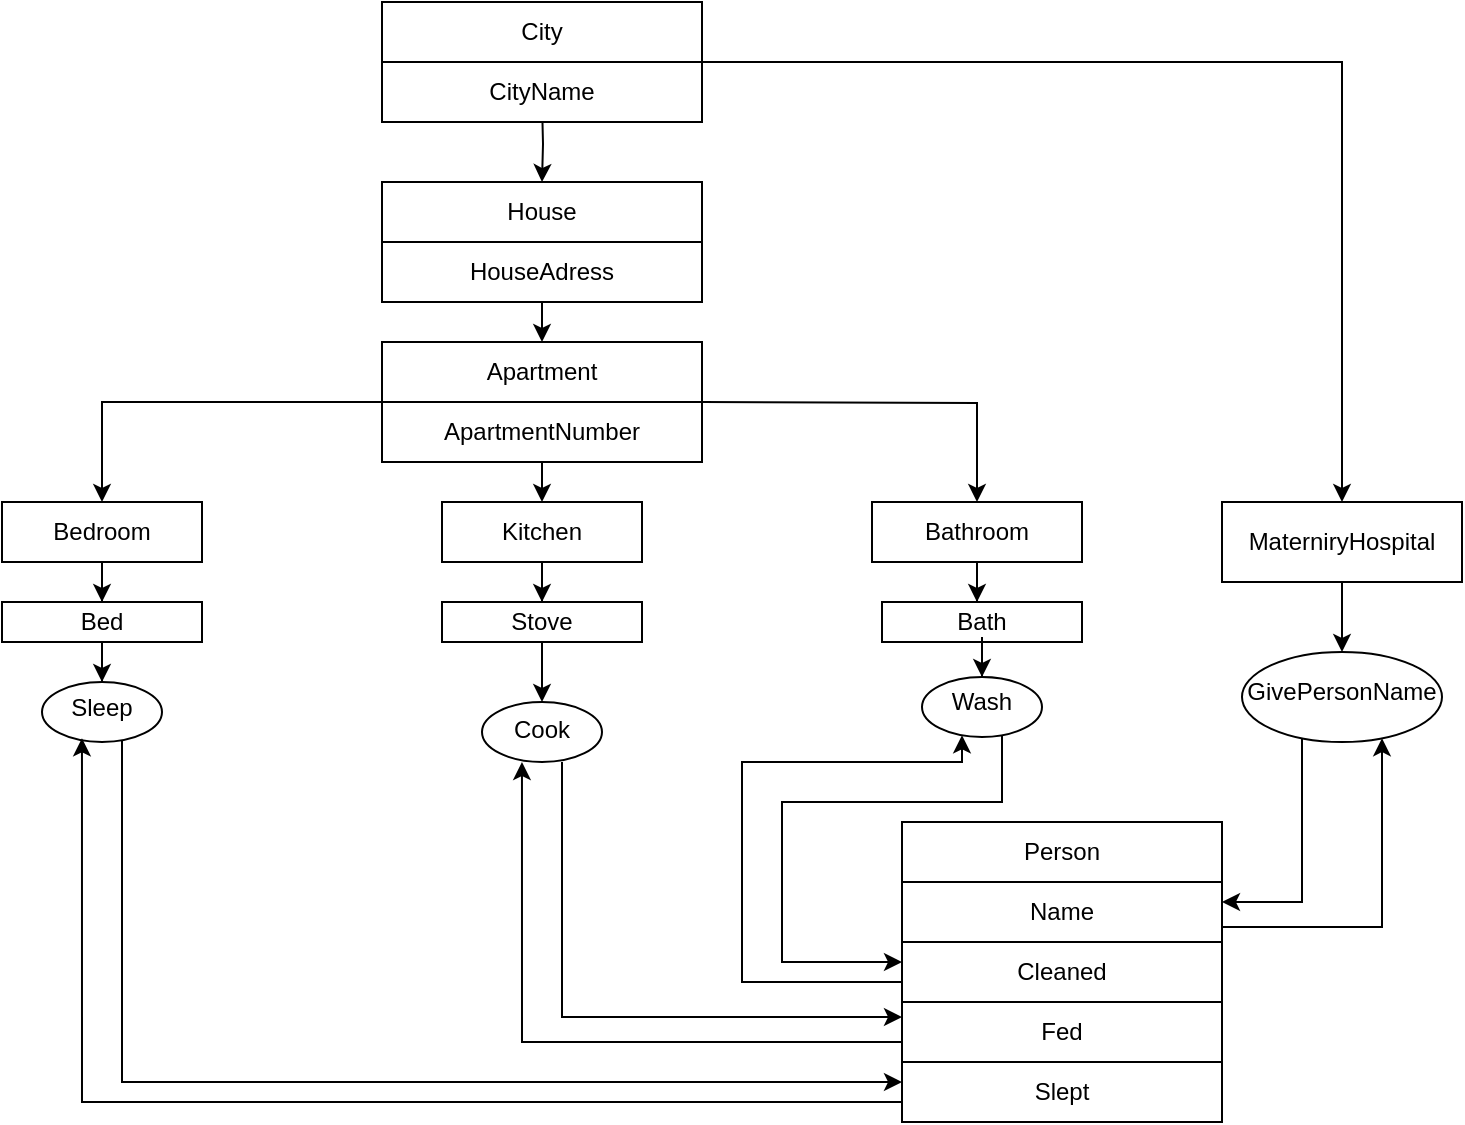 <mxfile version="16.6.5" type="github">
  <diagram id="C5RBs43oDa-KdzZeNtuy" name="Page-1">
    <mxGraphModel dx="1038" dy="547" grid="1" gridSize="10" guides="1" tooltips="1" connect="1" arrows="1" fold="1" page="1" pageScale="1" pageWidth="827" pageHeight="1169" math="0" shadow="0">
      <root>
        <mxCell id="WIyWlLk6GJQsqaUBKTNV-0" />
        <mxCell id="WIyWlLk6GJQsqaUBKTNV-1" parent="WIyWlLk6GJQsqaUBKTNV-0" />
        <mxCell id="vhGwWeHNWgoDQ4lszxic-0" value="" style="rounded=0;whiteSpace=wrap;html=1;" vertex="1" parent="WIyWlLk6GJQsqaUBKTNV-1">
          <mxGeometry x="740" y="480" width="160" height="150" as="geometry" />
        </mxCell>
        <mxCell id="vhGwWeHNWgoDQ4lszxic-1" value="" style="rounded=0;whiteSpace=wrap;html=1;" vertex="1" parent="WIyWlLk6GJQsqaUBKTNV-1">
          <mxGeometry x="740" y="480" width="160" height="30" as="geometry" />
        </mxCell>
        <mxCell id="vhGwWeHNWgoDQ4lszxic-3" value="Person" style="text;html=1;strokeColor=none;fillColor=none;align=center;verticalAlign=middle;whiteSpace=wrap;rounded=0;" vertex="1" parent="WIyWlLk6GJQsqaUBKTNV-1">
          <mxGeometry x="740" y="480" width="160" height="30" as="geometry" />
        </mxCell>
        <mxCell id="vhGwWeHNWgoDQ4lszxic-131" style="edgeStyle=orthogonalEdgeStyle;rounded=0;orthogonalLoop=1;jettySize=auto;html=1;exitX=1;exitY=0.75;exitDx=0;exitDy=0;" edge="1" parent="WIyWlLk6GJQsqaUBKTNV-1" target="vhGwWeHNWgoDQ4lszxic-114">
          <mxGeometry relative="1" as="geometry">
            <mxPoint x="900" y="532.5" as="sourcePoint" />
            <Array as="points">
              <mxPoint x="980" y="532" />
            </Array>
          </mxGeometry>
        </mxCell>
        <mxCell id="vhGwWeHNWgoDQ4lszxic-12" style="edgeStyle=orthogonalEdgeStyle;rounded=0;orthogonalLoop=1;jettySize=auto;html=1;" edge="1" parent="WIyWlLk6GJQsqaUBKTNV-1" target="vhGwWeHNWgoDQ4lszxic-16">
          <mxGeometry relative="1" as="geometry">
            <mxPoint x="560" y="200" as="targetPoint" />
            <mxPoint x="560" y="120" as="sourcePoint" />
          </mxGeometry>
        </mxCell>
        <mxCell id="vhGwWeHNWgoDQ4lszxic-18" style="edgeStyle=orthogonalEdgeStyle;rounded=0;orthogonalLoop=1;jettySize=auto;html=1;" edge="1" parent="WIyWlLk6GJQsqaUBKTNV-1" source="vhGwWeHNWgoDQ4lszxic-13">
          <mxGeometry relative="1" as="geometry">
            <mxPoint x="560" y="240" as="targetPoint" />
          </mxGeometry>
        </mxCell>
        <mxCell id="vhGwWeHNWgoDQ4lszxic-13" value="" style="rounded=0;whiteSpace=wrap;html=1;" vertex="1" parent="WIyWlLk6GJQsqaUBKTNV-1">
          <mxGeometry x="480" y="160" width="160" height="60" as="geometry" />
        </mxCell>
        <mxCell id="vhGwWeHNWgoDQ4lszxic-14" value="House" style="text;html=1;strokeColor=none;fillColor=none;align=center;verticalAlign=middle;whiteSpace=wrap;rounded=0;" vertex="1" parent="WIyWlLk6GJQsqaUBKTNV-1">
          <mxGeometry x="480" y="160" width="160" height="20" as="geometry" />
        </mxCell>
        <mxCell id="vhGwWeHNWgoDQ4lszxic-15" value="" style="rounded=0;whiteSpace=wrap;html=1;" vertex="1" parent="WIyWlLk6GJQsqaUBKTNV-1">
          <mxGeometry x="480" y="160" width="160" height="30" as="geometry" />
        </mxCell>
        <mxCell id="vhGwWeHNWgoDQ4lszxic-16" value="House" style="text;html=1;strokeColor=none;fillColor=none;align=center;verticalAlign=middle;whiteSpace=wrap;rounded=0;" vertex="1" parent="WIyWlLk6GJQsqaUBKTNV-1">
          <mxGeometry x="480" y="160" width="160" height="30" as="geometry" />
        </mxCell>
        <mxCell id="vhGwWeHNWgoDQ4lszxic-17" value="HouseAdress" style="text;html=1;strokeColor=none;fillColor=none;align=center;verticalAlign=middle;whiteSpace=wrap;rounded=0;" vertex="1" parent="WIyWlLk6GJQsqaUBKTNV-1">
          <mxGeometry x="480" y="190" width="160" height="30" as="geometry" />
        </mxCell>
        <mxCell id="vhGwWeHNWgoDQ4lszxic-23" style="edgeStyle=orthogonalEdgeStyle;rounded=0;orthogonalLoop=1;jettySize=auto;html=1;" edge="1" parent="WIyWlLk6GJQsqaUBKTNV-1">
          <mxGeometry relative="1" as="geometry">
            <mxPoint x="560" y="320" as="targetPoint" />
            <mxPoint x="560" y="300" as="sourcePoint" />
          </mxGeometry>
        </mxCell>
        <mxCell id="vhGwWeHNWgoDQ4lszxic-25" style="edgeStyle=orthogonalEdgeStyle;rounded=0;orthogonalLoop=1;jettySize=auto;html=1;" edge="1" parent="WIyWlLk6GJQsqaUBKTNV-1" target="vhGwWeHNWgoDQ4lszxic-40">
          <mxGeometry relative="1" as="geometry">
            <mxPoint x="720" y="320" as="targetPoint" />
            <mxPoint x="640" y="270" as="sourcePoint" />
          </mxGeometry>
        </mxCell>
        <mxCell id="vhGwWeHNWgoDQ4lszxic-26" value="" style="rounded=0;whiteSpace=wrap;html=1;" vertex="1" parent="WIyWlLk6GJQsqaUBKTNV-1">
          <mxGeometry x="510" y="320" width="100" height="30" as="geometry" />
        </mxCell>
        <mxCell id="vhGwWeHNWgoDQ4lszxic-35" value="" style="rounded=0;whiteSpace=wrap;html=1;" vertex="1" parent="WIyWlLk6GJQsqaUBKTNV-1">
          <mxGeometry x="290" y="320" width="100" height="30" as="geometry" />
        </mxCell>
        <mxCell id="vhGwWeHNWgoDQ4lszxic-80" style="edgeStyle=orthogonalEdgeStyle;rounded=0;orthogonalLoop=1;jettySize=auto;html=1;entryX=0.5;entryY=0;entryDx=0;entryDy=0;" edge="1" parent="WIyWlLk6GJQsqaUBKTNV-1" source="vhGwWeHNWgoDQ4lszxic-36" target="vhGwWeHNWgoDQ4lszxic-49">
          <mxGeometry relative="1" as="geometry" />
        </mxCell>
        <mxCell id="vhGwWeHNWgoDQ4lszxic-36" value="Bedroom" style="text;html=1;strokeColor=none;fillColor=none;align=center;verticalAlign=middle;whiteSpace=wrap;rounded=0;" vertex="1" parent="WIyWlLk6GJQsqaUBKTNV-1">
          <mxGeometry x="290" y="320" width="100" height="30" as="geometry" />
        </mxCell>
        <mxCell id="vhGwWeHNWgoDQ4lszxic-39" value="" style="rounded=0;whiteSpace=wrap;html=1;" vertex="1" parent="WIyWlLk6GJQsqaUBKTNV-1">
          <mxGeometry x="725" y="320" width="105" height="30" as="geometry" />
        </mxCell>
        <mxCell id="vhGwWeHNWgoDQ4lszxic-94" style="edgeStyle=orthogonalEdgeStyle;rounded=0;orthogonalLoop=1;jettySize=auto;html=1;entryX=0.475;entryY=0;entryDx=0;entryDy=0;entryPerimeter=0;" edge="1" parent="WIyWlLk6GJQsqaUBKTNV-1" source="vhGwWeHNWgoDQ4lszxic-40" target="vhGwWeHNWgoDQ4lszxic-62">
          <mxGeometry relative="1" as="geometry" />
        </mxCell>
        <mxCell id="vhGwWeHNWgoDQ4lszxic-40" value="Bathroom" style="text;html=1;strokeColor=none;fillColor=none;align=center;verticalAlign=middle;whiteSpace=wrap;rounded=0;" vertex="1" parent="WIyWlLk6GJQsqaUBKTNV-1">
          <mxGeometry x="725" y="320" width="105" height="30" as="geometry" />
        </mxCell>
        <mxCell id="vhGwWeHNWgoDQ4lszxic-134" style="edgeStyle=orthogonalEdgeStyle;rounded=0;orthogonalLoop=1;jettySize=auto;html=1;entryX=0.5;entryY=0;entryDx=0;entryDy=0;" edge="1" parent="WIyWlLk6GJQsqaUBKTNV-1" source="vhGwWeHNWgoDQ4lszxic-44" target="vhGwWeHNWgoDQ4lszxic-60">
          <mxGeometry relative="1" as="geometry" />
        </mxCell>
        <mxCell id="vhGwWeHNWgoDQ4lszxic-44" value="Kitchen" style="text;html=1;strokeColor=none;fillColor=none;align=center;verticalAlign=middle;whiteSpace=wrap;rounded=0;" vertex="1" parent="WIyWlLk6GJQsqaUBKTNV-1">
          <mxGeometry x="510" y="320" width="100" height="30" as="geometry" />
        </mxCell>
        <mxCell id="vhGwWeHNWgoDQ4lszxic-48" value="" style="rounded=0;whiteSpace=wrap;html=1;" vertex="1" parent="WIyWlLk6GJQsqaUBKTNV-1">
          <mxGeometry x="290" y="370" width="100" height="20" as="geometry" />
        </mxCell>
        <mxCell id="vhGwWeHNWgoDQ4lszxic-81" style="edgeStyle=orthogonalEdgeStyle;rounded=0;orthogonalLoop=1;jettySize=auto;html=1;entryX=0.5;entryY=0;entryDx=0;entryDy=0;" edge="1" parent="WIyWlLk6GJQsqaUBKTNV-1" source="vhGwWeHNWgoDQ4lszxic-49" target="vhGwWeHNWgoDQ4lszxic-50">
          <mxGeometry relative="1" as="geometry" />
        </mxCell>
        <mxCell id="vhGwWeHNWgoDQ4lszxic-49" value="Bed" style="text;html=1;strokeColor=none;fillColor=none;align=center;verticalAlign=middle;whiteSpace=wrap;rounded=0;" vertex="1" parent="WIyWlLk6GJQsqaUBKTNV-1">
          <mxGeometry x="290" y="370" width="100" height="20" as="geometry" />
        </mxCell>
        <mxCell id="vhGwWeHNWgoDQ4lszxic-136" style="edgeStyle=orthogonalEdgeStyle;rounded=0;orthogonalLoop=1;jettySize=auto;html=1;" edge="1" parent="WIyWlLk6GJQsqaUBKTNV-1" source="vhGwWeHNWgoDQ4lszxic-50">
          <mxGeometry relative="1" as="geometry">
            <mxPoint x="740" y="610" as="targetPoint" />
            <Array as="points">
              <mxPoint x="350" y="610" />
            </Array>
          </mxGeometry>
        </mxCell>
        <mxCell id="vhGwWeHNWgoDQ4lszxic-50" value="" style="ellipse;whiteSpace=wrap;html=1;" vertex="1" parent="WIyWlLk6GJQsqaUBKTNV-1">
          <mxGeometry x="310" y="410" width="60" height="30" as="geometry" />
        </mxCell>
        <mxCell id="vhGwWeHNWgoDQ4lszxic-52" value="Sleep" style="text;html=1;strokeColor=none;fillColor=none;align=center;verticalAlign=middle;whiteSpace=wrap;rounded=0;" vertex="1" parent="WIyWlLk6GJQsqaUBKTNV-1">
          <mxGeometry x="320" y="415" width="40" height="15" as="geometry" />
        </mxCell>
        <mxCell id="vhGwWeHNWgoDQ4lszxic-57" value="" style="rounded=0;whiteSpace=wrap;html=1;" vertex="1" parent="WIyWlLk6GJQsqaUBKTNV-1">
          <mxGeometry x="510" y="370" width="100" height="20" as="geometry" />
        </mxCell>
        <mxCell id="vhGwWeHNWgoDQ4lszxic-59" value="" style="rounded=0;whiteSpace=wrap;html=1;" vertex="1" parent="WIyWlLk6GJQsqaUBKTNV-1">
          <mxGeometry x="730" y="370" width="100" height="20" as="geometry" />
        </mxCell>
        <mxCell id="vhGwWeHNWgoDQ4lszxic-91" style="edgeStyle=orthogonalEdgeStyle;rounded=0;orthogonalLoop=1;jettySize=auto;html=1;entryX=0.5;entryY=0;entryDx=0;entryDy=0;" edge="1" parent="WIyWlLk6GJQsqaUBKTNV-1" source="vhGwWeHNWgoDQ4lszxic-60" target="vhGwWeHNWgoDQ4lszxic-82">
          <mxGeometry relative="1" as="geometry" />
        </mxCell>
        <mxCell id="vhGwWeHNWgoDQ4lszxic-60" value="Stove" style="text;html=1;strokeColor=none;fillColor=none;align=center;verticalAlign=middle;whiteSpace=wrap;rounded=0;" vertex="1" parent="WIyWlLk6GJQsqaUBKTNV-1">
          <mxGeometry x="510" y="370" width="100" height="20" as="geometry" />
        </mxCell>
        <mxCell id="vhGwWeHNWgoDQ4lszxic-95" style="edgeStyle=orthogonalEdgeStyle;rounded=0;orthogonalLoop=1;jettySize=auto;html=1;entryX=0.5;entryY=0;entryDx=0;entryDy=0;" edge="1" parent="WIyWlLk6GJQsqaUBKTNV-1" source="vhGwWeHNWgoDQ4lszxic-62" target="vhGwWeHNWgoDQ4lszxic-86">
          <mxGeometry relative="1" as="geometry" />
        </mxCell>
        <mxCell id="vhGwWeHNWgoDQ4lszxic-62" value="Bath" style="text;html=1;strokeColor=none;fillColor=none;align=center;verticalAlign=middle;whiteSpace=wrap;rounded=0;" vertex="1" parent="WIyWlLk6GJQsqaUBKTNV-1">
          <mxGeometry x="730" y="370" width="100" height="20" as="geometry" />
        </mxCell>
        <mxCell id="vhGwWeHNWgoDQ4lszxic-77" style="edgeStyle=orthogonalEdgeStyle;rounded=0;orthogonalLoop=1;jettySize=auto;html=1;" edge="1" parent="WIyWlLk6GJQsqaUBKTNV-1" source="vhGwWeHNWgoDQ4lszxic-76" target="vhGwWeHNWgoDQ4lszxic-36">
          <mxGeometry relative="1" as="geometry" />
        </mxCell>
        <mxCell id="vhGwWeHNWgoDQ4lszxic-76" value="" style="rounded=0;whiteSpace=wrap;html=1;" vertex="1" parent="WIyWlLk6GJQsqaUBKTNV-1">
          <mxGeometry x="480" y="240" width="160" height="60" as="geometry" />
        </mxCell>
        <mxCell id="vhGwWeHNWgoDQ4lszxic-82" value="" style="ellipse;whiteSpace=wrap;html=1;" vertex="1" parent="WIyWlLk6GJQsqaUBKTNV-1">
          <mxGeometry x="530" y="420" width="60" height="30" as="geometry" />
        </mxCell>
        <mxCell id="vhGwWeHNWgoDQ4lszxic-146" style="edgeStyle=orthogonalEdgeStyle;rounded=0;orthogonalLoop=1;jettySize=auto;html=1;entryX=0;entryY=0.25;entryDx=0;entryDy=0;" edge="1" parent="WIyWlLk6GJQsqaUBKTNV-1" target="vhGwWeHNWgoDQ4lszxic-143">
          <mxGeometry relative="1" as="geometry">
            <mxPoint x="570" y="450" as="sourcePoint" />
            <Array as="points">
              <mxPoint x="570" y="577" />
            </Array>
          </mxGeometry>
        </mxCell>
        <mxCell id="vhGwWeHNWgoDQ4lszxic-83" value="Cook" style="text;html=1;strokeColor=none;fillColor=none;align=center;verticalAlign=middle;whiteSpace=wrap;rounded=0;" vertex="1" parent="WIyWlLk6GJQsqaUBKTNV-1">
          <mxGeometry x="540" y="425" width="40" height="17.5" as="geometry" />
        </mxCell>
        <mxCell id="vhGwWeHNWgoDQ4lszxic-149" style="edgeStyle=orthogonalEdgeStyle;rounded=0;orthogonalLoop=1;jettySize=auto;html=1;" edge="1" parent="WIyWlLk6GJQsqaUBKTNV-1" source="vhGwWeHNWgoDQ4lszxic-86" target="vhGwWeHNWgoDQ4lszxic-138">
          <mxGeometry relative="1" as="geometry">
            <Array as="points">
              <mxPoint x="790" y="470" />
              <mxPoint x="680" y="470" />
              <mxPoint x="680" y="550" />
            </Array>
          </mxGeometry>
        </mxCell>
        <mxCell id="vhGwWeHNWgoDQ4lszxic-86" value="" style="ellipse;whiteSpace=wrap;html=1;" vertex="1" parent="WIyWlLk6GJQsqaUBKTNV-1">
          <mxGeometry x="750" y="407.5" width="60" height="30" as="geometry" />
        </mxCell>
        <mxCell id="vhGwWeHNWgoDQ4lszxic-87" value="Wash" style="text;html=1;strokeColor=none;fillColor=none;align=center;verticalAlign=middle;whiteSpace=wrap;rounded=0;" vertex="1" parent="WIyWlLk6GJQsqaUBKTNV-1">
          <mxGeometry x="760" y="412.5" width="40" height="15" as="geometry" />
        </mxCell>
        <mxCell id="vhGwWeHNWgoDQ4lszxic-96" value="" style="rounded=0;whiteSpace=wrap;html=1;" vertex="1" parent="WIyWlLk6GJQsqaUBKTNV-1">
          <mxGeometry x="480" y="240" width="160" height="30" as="geometry" />
        </mxCell>
        <mxCell id="vhGwWeHNWgoDQ4lszxic-97" value="Apartment" style="text;html=1;strokeColor=none;fillColor=none;align=center;verticalAlign=middle;whiteSpace=wrap;rounded=0;" vertex="1" parent="WIyWlLk6GJQsqaUBKTNV-1">
          <mxGeometry x="480" y="240" width="160" height="30" as="geometry" />
        </mxCell>
        <mxCell id="vhGwWeHNWgoDQ4lszxic-98" value="ApartmentNumber" style="text;html=1;strokeColor=none;fillColor=none;align=center;verticalAlign=middle;whiteSpace=wrap;rounded=0;" vertex="1" parent="WIyWlLk6GJQsqaUBKTNV-1">
          <mxGeometry x="480" y="270" width="160" height="30" as="geometry" />
        </mxCell>
        <mxCell id="vhGwWeHNWgoDQ4lszxic-120" style="edgeStyle=orthogonalEdgeStyle;rounded=0;orthogonalLoop=1;jettySize=auto;html=1;entryX=0.5;entryY=0;entryDx=0;entryDy=0;" edge="1" parent="WIyWlLk6GJQsqaUBKTNV-1" source="vhGwWeHNWgoDQ4lszxic-103" target="vhGwWeHNWgoDQ4lszxic-112">
          <mxGeometry relative="1" as="geometry" />
        </mxCell>
        <mxCell id="vhGwWeHNWgoDQ4lszxic-103" value="" style="rounded=0;whiteSpace=wrap;html=1;" vertex="1" parent="WIyWlLk6GJQsqaUBKTNV-1">
          <mxGeometry x="480" y="70" width="160" height="60" as="geometry" />
        </mxCell>
        <mxCell id="vhGwWeHNWgoDQ4lszxic-105" value="" style="rounded=0;whiteSpace=wrap;html=1;" vertex="1" parent="WIyWlLk6GJQsqaUBKTNV-1">
          <mxGeometry x="480" y="70" width="160" height="30" as="geometry" />
        </mxCell>
        <mxCell id="vhGwWeHNWgoDQ4lszxic-106" value="City" style="text;html=1;strokeColor=none;fillColor=none;align=center;verticalAlign=middle;whiteSpace=wrap;rounded=0;" vertex="1" parent="WIyWlLk6GJQsqaUBKTNV-1">
          <mxGeometry x="480" y="70" width="160" height="30" as="geometry" />
        </mxCell>
        <mxCell id="vhGwWeHNWgoDQ4lszxic-107" value="CityName" style="text;html=1;strokeColor=none;fillColor=none;align=center;verticalAlign=middle;whiteSpace=wrap;rounded=0;" vertex="1" parent="WIyWlLk6GJQsqaUBKTNV-1">
          <mxGeometry x="480" y="100" width="160" height="30" as="geometry" />
        </mxCell>
        <mxCell id="vhGwWeHNWgoDQ4lszxic-109" value="" style="rounded=0;whiteSpace=wrap;html=1;" vertex="1" parent="WIyWlLk6GJQsqaUBKTNV-1">
          <mxGeometry x="900" y="320" width="120" height="40" as="geometry" />
        </mxCell>
        <mxCell id="vhGwWeHNWgoDQ4lszxic-115" style="edgeStyle=orthogonalEdgeStyle;rounded=0;orthogonalLoop=1;jettySize=auto;html=1;entryX=0.5;entryY=0;entryDx=0;entryDy=0;" edge="1" parent="WIyWlLk6GJQsqaUBKTNV-1" source="vhGwWeHNWgoDQ4lszxic-112" target="vhGwWeHNWgoDQ4lszxic-114">
          <mxGeometry relative="1" as="geometry" />
        </mxCell>
        <mxCell id="vhGwWeHNWgoDQ4lszxic-112" value="MaterniryHospital" style="text;html=1;strokeColor=none;fillColor=none;align=center;verticalAlign=middle;whiteSpace=wrap;rounded=0;" vertex="1" parent="WIyWlLk6GJQsqaUBKTNV-1">
          <mxGeometry x="900" y="320" width="120" height="40" as="geometry" />
        </mxCell>
        <mxCell id="vhGwWeHNWgoDQ4lszxic-132" style="edgeStyle=orthogonalEdgeStyle;rounded=0;orthogonalLoop=1;jettySize=auto;html=1;" edge="1" parent="WIyWlLk6GJQsqaUBKTNV-1" source="vhGwWeHNWgoDQ4lszxic-114">
          <mxGeometry relative="1" as="geometry">
            <mxPoint x="900" y="520.0" as="targetPoint" />
            <Array as="points">
              <mxPoint x="940" y="520" />
            </Array>
          </mxGeometry>
        </mxCell>
        <mxCell id="vhGwWeHNWgoDQ4lszxic-114" value="" style="ellipse;whiteSpace=wrap;html=1;" vertex="1" parent="WIyWlLk6GJQsqaUBKTNV-1">
          <mxGeometry x="910" y="395" width="100" height="45" as="geometry" />
        </mxCell>
        <mxCell id="vhGwWeHNWgoDQ4lszxic-116" value="GivePersonName" style="text;html=1;strokeColor=none;fillColor=none;align=center;verticalAlign=middle;whiteSpace=wrap;rounded=0;" vertex="1" parent="WIyWlLk6GJQsqaUBKTNV-1">
          <mxGeometry x="930" y="400" width="60" height="30" as="geometry" />
        </mxCell>
        <mxCell id="vhGwWeHNWgoDQ4lszxic-135" style="edgeStyle=orthogonalEdgeStyle;rounded=0;orthogonalLoop=1;jettySize=auto;html=1;entryX=0.333;entryY=0.938;entryDx=0;entryDy=0;entryPerimeter=0;" edge="1" parent="WIyWlLk6GJQsqaUBKTNV-1" target="vhGwWeHNWgoDQ4lszxic-50">
          <mxGeometry relative="1" as="geometry">
            <mxPoint x="740" y="620" as="sourcePoint" />
            <Array as="points">
              <mxPoint x="330" y="620" />
            </Array>
          </mxGeometry>
        </mxCell>
        <mxCell id="vhGwWeHNWgoDQ4lszxic-137" value="" style="rounded=0;whiteSpace=wrap;html=1;" vertex="1" parent="WIyWlLk6GJQsqaUBKTNV-1">
          <mxGeometry x="740" y="510" width="160" height="30" as="geometry" />
        </mxCell>
        <mxCell id="vhGwWeHNWgoDQ4lszxic-148" style="edgeStyle=orthogonalEdgeStyle;rounded=0;orthogonalLoop=1;jettySize=auto;html=1;" edge="1" parent="WIyWlLk6GJQsqaUBKTNV-1" source="vhGwWeHNWgoDQ4lszxic-138" target="vhGwWeHNWgoDQ4lszxic-86">
          <mxGeometry relative="1" as="geometry">
            <mxPoint x="790" y="440" as="targetPoint" />
            <Array as="points">
              <mxPoint x="660" y="560" />
              <mxPoint x="660" y="450" />
              <mxPoint x="770" y="450" />
            </Array>
          </mxGeometry>
        </mxCell>
        <mxCell id="vhGwWeHNWgoDQ4lszxic-138" value="Cleaned" style="rounded=0;whiteSpace=wrap;html=1;" vertex="1" parent="WIyWlLk6GJQsqaUBKTNV-1">
          <mxGeometry x="740" y="540" width="160" height="30" as="geometry" />
        </mxCell>
        <mxCell id="vhGwWeHNWgoDQ4lszxic-139" value="" style="rounded=0;whiteSpace=wrap;html=1;" vertex="1" parent="WIyWlLk6GJQsqaUBKTNV-1">
          <mxGeometry x="740" y="570" width="160" height="30" as="geometry" />
        </mxCell>
        <mxCell id="vhGwWeHNWgoDQ4lszxic-140" value="Name" style="text;html=1;strokeColor=none;fillColor=none;align=center;verticalAlign=middle;whiteSpace=wrap;rounded=0;" vertex="1" parent="WIyWlLk6GJQsqaUBKTNV-1">
          <mxGeometry x="740" y="510" width="160" height="30" as="geometry" />
        </mxCell>
        <mxCell id="vhGwWeHNWgoDQ4lszxic-141" value="Slept" style="rounded=0;whiteSpace=wrap;html=1;" vertex="1" parent="WIyWlLk6GJQsqaUBKTNV-1">
          <mxGeometry x="740" y="600" width="160" height="30" as="geometry" />
        </mxCell>
        <mxCell id="vhGwWeHNWgoDQ4lszxic-144" style="edgeStyle=orthogonalEdgeStyle;rounded=0;orthogonalLoop=1;jettySize=auto;html=1;entryX=0.333;entryY=1;entryDx=0;entryDy=0;entryPerimeter=0;" edge="1" parent="WIyWlLk6GJQsqaUBKTNV-1" source="vhGwWeHNWgoDQ4lszxic-143" target="vhGwWeHNWgoDQ4lszxic-82">
          <mxGeometry relative="1" as="geometry">
            <Array as="points">
              <mxPoint x="550" y="590" />
            </Array>
          </mxGeometry>
        </mxCell>
        <mxCell id="vhGwWeHNWgoDQ4lszxic-143" value="Fed" style="text;html=1;strokeColor=none;fillColor=none;align=center;verticalAlign=middle;whiteSpace=wrap;rounded=0;" vertex="1" parent="WIyWlLk6GJQsqaUBKTNV-1">
          <mxGeometry x="740" y="570" width="160" height="30" as="geometry" />
        </mxCell>
      </root>
    </mxGraphModel>
  </diagram>
</mxfile>
